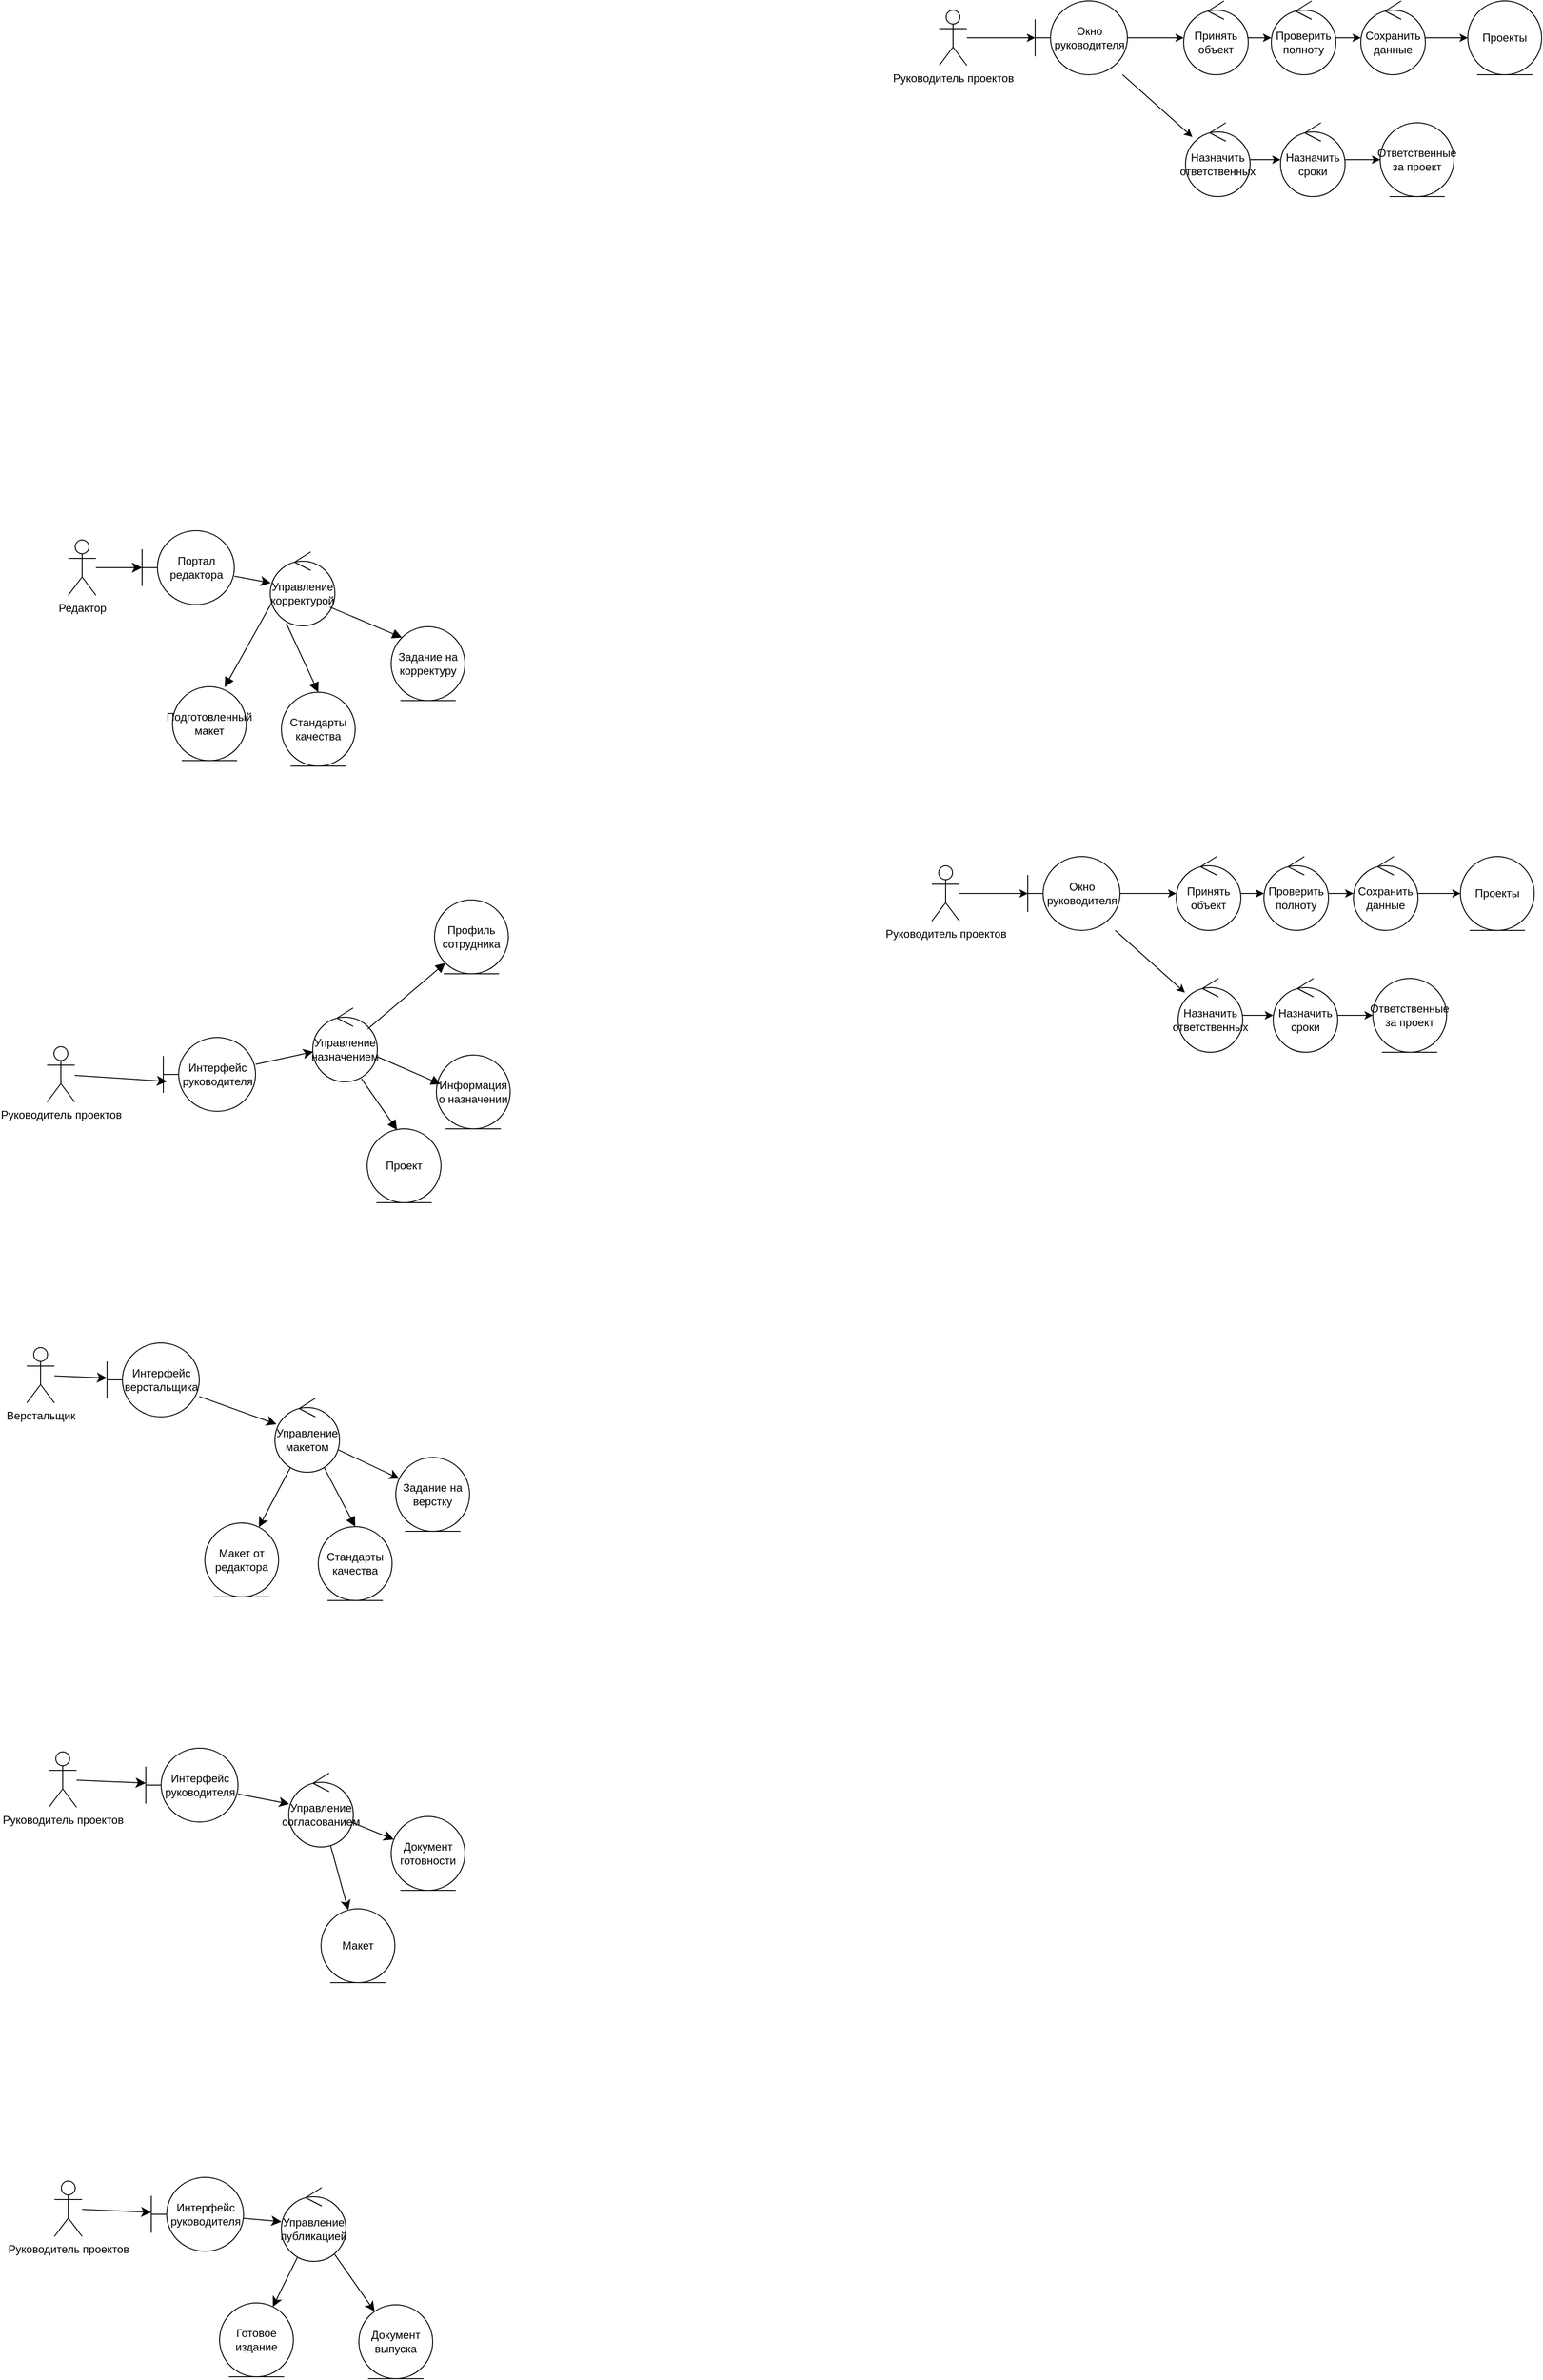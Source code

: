 <mxfile version="28.2.8">
  <diagram name="Страница — 1" id="Dmy3EzZyg0OEUsTDQze_">
    <mxGraphModel dx="2003" dy="1431" grid="0" gridSize="10" guides="1" tooltips="1" connect="1" arrows="1" fold="1" page="0" pageScale="1" pageWidth="827" pageHeight="1169" math="0" shadow="0">
      <root>
        <mxCell id="0" />
        <mxCell id="1" parent="0" />
        <mxCell id="BKL7hSzqMID5r5h3rCaM-19" value="" style="edgeStyle=none;curved=1;rounded=0;orthogonalLoop=1;jettySize=auto;html=1;fontSize=12;startSize=8;endSize=8;" parent="1" source="BKL7hSzqMID5r5h3rCaM-2" target="BKL7hSzqMID5r5h3rCaM-17" edge="1">
          <mxGeometry relative="1" as="geometry" />
        </mxCell>
        <mxCell id="BKL7hSzqMID5r5h3rCaM-2" value="Портал редактора" style="shape=umlBoundary;whiteSpace=wrap;html=1;" parent="1" vertex="1">
          <mxGeometry x="-118" y="265" width="100" height="80" as="geometry" />
        </mxCell>
        <mxCell id="BKL7hSzqMID5r5h3rCaM-32" value="" style="edgeStyle=none;curved=1;rounded=0;orthogonalLoop=1;jettySize=auto;html=1;fontSize=12;startSize=8;endSize=8;" parent="1" source="BKL7hSzqMID5r5h3rCaM-3" target="BKL7hSzqMID5r5h3rCaM-31" edge="1">
          <mxGeometry relative="1" as="geometry" />
        </mxCell>
        <mxCell id="BKL7hSzqMID5r5h3rCaM-3" value="Интерфейс руководителя" style="shape=umlBoundary;whiteSpace=wrap;html=1;" parent="1" vertex="1">
          <mxGeometry x="-95" y="814" width="100" height="80" as="geometry" />
        </mxCell>
        <mxCell id="BKL7hSzqMID5r5h3rCaM-12" value="" style="edgeStyle=none;curved=1;rounded=0;orthogonalLoop=1;jettySize=auto;html=1;fontSize=12;startSize=8;endSize=8;" parent="1" source="BKL7hSzqMID5r5h3rCaM-8" target="BKL7hSzqMID5r5h3rCaM-2" edge="1">
          <mxGeometry relative="1" as="geometry" />
        </mxCell>
        <mxCell id="BKL7hSzqMID5r5h3rCaM-8" value="Редактор" style="shape=umlActor;verticalLabelPosition=bottom;verticalAlign=top;html=1;" parent="1" vertex="1">
          <mxGeometry x="-198" y="275" width="30" height="60" as="geometry" />
        </mxCell>
        <mxCell id="BKL7hSzqMID5r5h3rCaM-16" value="" style="edgeStyle=none;curved=1;rounded=0;orthogonalLoop=1;jettySize=auto;html=1;fontSize=12;startSize=8;endSize=8;" parent="1" source="BKL7hSzqMID5r5h3rCaM-9" target="BKL7hSzqMID5r5h3rCaM-15" edge="1">
          <mxGeometry relative="1" as="geometry" />
        </mxCell>
        <mxCell id="BKL7hSzqMID5r5h3rCaM-9" value="Верстальщик" style="shape=umlActor;verticalLabelPosition=bottom;verticalAlign=top;html=1;" parent="1" vertex="1">
          <mxGeometry x="-243" y="1150" width="30" height="60" as="geometry" />
        </mxCell>
        <mxCell id="BKL7hSzqMID5r5h3rCaM-14" value="" style="edgeStyle=none;curved=1;rounded=0;orthogonalLoop=1;jettySize=auto;html=1;fontSize=12;startSize=8;endSize=8;entryX=0.04;entryY=0.595;entryDx=0;entryDy=0;entryPerimeter=0;" parent="1" source="BKL7hSzqMID5r5h3rCaM-13" target="BKL7hSzqMID5r5h3rCaM-3" edge="1">
          <mxGeometry relative="1" as="geometry">
            <mxPoint x="-208.491" y="788" as="targetPoint" />
          </mxGeometry>
        </mxCell>
        <mxCell id="BKL7hSzqMID5r5h3rCaM-13" value="Руководитель проектов" style="shape=umlActor;verticalLabelPosition=bottom;verticalAlign=top;html=1;" parent="1" vertex="1">
          <mxGeometry x="-221" y="824" width="30" height="60" as="geometry" />
        </mxCell>
        <mxCell id="BKL7hSzqMID5r5h3rCaM-40" value="" style="edgeStyle=none;curved=1;rounded=0;orthogonalLoop=1;jettySize=auto;html=1;fontSize=12;startSize=8;endSize=8;" parent="1" source="BKL7hSzqMID5r5h3rCaM-15" target="BKL7hSzqMID5r5h3rCaM-18" edge="1">
          <mxGeometry relative="1" as="geometry" />
        </mxCell>
        <mxCell id="BKL7hSzqMID5r5h3rCaM-15" value="Интерфейс верстальщика" style="shape=umlBoundary;whiteSpace=wrap;html=1;" parent="1" vertex="1">
          <mxGeometry x="-156" y="1145" width="100" height="80" as="geometry" />
        </mxCell>
        <mxCell id="BKL7hSzqMID5r5h3rCaM-17" value="Управление корректурой" style="ellipse;shape=umlControl;whiteSpace=wrap;html=1;" parent="1" vertex="1">
          <mxGeometry x="21" y="288" width="70" height="80" as="geometry" />
        </mxCell>
        <mxCell id="BKL7hSzqMID5r5h3rCaM-46" value="" style="edgeStyle=none;curved=1;rounded=0;orthogonalLoop=1;jettySize=auto;html=1;fontSize=12;startSize=8;endSize=8;" parent="1" source="BKL7hSzqMID5r5h3rCaM-18" target="BKL7hSzqMID5r5h3rCaM-42" edge="1">
          <mxGeometry relative="1" as="geometry" />
        </mxCell>
        <mxCell id="BKL7hSzqMID5r5h3rCaM-47" value="" style="edgeStyle=none;curved=1;rounded=0;orthogonalLoop=1;jettySize=auto;html=1;fontSize=12;startSize=8;endSize=8;" parent="1" source="BKL7hSzqMID5r5h3rCaM-18" target="BKL7hSzqMID5r5h3rCaM-43" edge="1">
          <mxGeometry relative="1" as="geometry" />
        </mxCell>
        <mxCell id="BKL7hSzqMID5r5h3rCaM-18" value="Управление макетом" style="ellipse;shape=umlControl;whiteSpace=wrap;html=1;" parent="1" vertex="1">
          <mxGeometry x="26" y="1205" width="70" height="80" as="geometry" />
        </mxCell>
        <mxCell id="BKL7hSzqMID5r5h3rCaM-20" value="Стандарты качества" style="ellipse;shape=umlEntity;whiteSpace=wrap;html=1;" parent="1" vertex="1">
          <mxGeometry x="33" y="440" width="80" height="80" as="geometry" />
        </mxCell>
        <mxCell id="BKL7hSzqMID5r5h3rCaM-21" value="Подготовленный макет" style="ellipse;shape=umlEntity;whiteSpace=wrap;html=1;" parent="1" vertex="1">
          <mxGeometry x="-85" y="434" width="80" height="80" as="geometry" />
        </mxCell>
        <mxCell id="BKL7hSzqMID5r5h3rCaM-22" value="Задание на корректуру" style="ellipse;shape=umlEntity;whiteSpace=wrap;html=1;" parent="1" vertex="1">
          <mxGeometry x="152" y="369" width="80" height="80" as="geometry" />
        </mxCell>
        <mxCell id="BKL7hSzqMID5r5h3rCaM-23" value="" style="endArrow=block;endFill=1;html=1;align=left;verticalAlign=top;rounded=0;fontSize=12;startSize=8;endSize=8;exitX=0.922;exitY=0.746;exitDx=0;exitDy=0;exitPerimeter=0;entryX=0;entryY=0;entryDx=0;entryDy=0;" parent="1" source="BKL7hSzqMID5r5h3rCaM-17" target="BKL7hSzqMID5r5h3rCaM-22" edge="1">
          <mxGeometry x="-1" relative="1" as="geometry">
            <mxPoint x="101" y="552" as="sourcePoint" />
            <mxPoint x="261" y="552" as="targetPoint" />
          </mxGeometry>
        </mxCell>
        <mxCell id="BKL7hSzqMID5r5h3rCaM-25" value="" style="endArrow=block;endFill=1;html=1;align=left;verticalAlign=top;rounded=0;fontSize=12;startSize=8;endSize=8;exitX=0.248;exitY=0.967;exitDx=0;exitDy=0;exitPerimeter=0;entryX=0.5;entryY=0;entryDx=0;entryDy=0;" parent="1" source="BKL7hSzqMID5r5h3rCaM-17" target="BKL7hSzqMID5r5h3rCaM-20" edge="1">
          <mxGeometry x="-1" relative="1" as="geometry">
            <mxPoint x="82" y="416" as="sourcePoint" />
            <mxPoint x="128" y="471" as="targetPoint" />
            <mxPoint as="offset" />
          </mxGeometry>
        </mxCell>
        <mxCell id="BKL7hSzqMID5r5h3rCaM-27" value="" style="endArrow=block;endFill=1;html=1;align=left;verticalAlign=top;rounded=0;fontSize=12;startSize=8;endSize=8;exitX=0.032;exitY=0.672;exitDx=0;exitDy=0;exitPerimeter=0;entryX=0.707;entryY=0.006;entryDx=0;entryDy=0;entryPerimeter=0;" parent="1" source="BKL7hSzqMID5r5h3rCaM-17" target="BKL7hSzqMID5r5h3rCaM-21" edge="1">
          <mxGeometry x="-1" relative="1" as="geometry">
            <mxPoint x="-46" y="403" as="sourcePoint" />
            <mxPoint y="458" as="targetPoint" />
          </mxGeometry>
        </mxCell>
        <mxCell id="BKL7hSzqMID5r5h3rCaM-31" value="Управление назначением" style="ellipse;shape=umlControl;whiteSpace=wrap;html=1;" parent="1" vertex="1">
          <mxGeometry x="67" y="782" width="70" height="80" as="geometry" />
        </mxCell>
        <mxCell id="BKL7hSzqMID5r5h3rCaM-33" value="Информация о назначении" style="ellipse;shape=umlEntity;whiteSpace=wrap;html=1;" parent="1" vertex="1">
          <mxGeometry x="201" y="833" width="80" height="80" as="geometry" />
        </mxCell>
        <mxCell id="BKL7hSzqMID5r5h3rCaM-34" value="Проект" style="ellipse;shape=umlEntity;whiteSpace=wrap;html=1;" parent="1" vertex="1">
          <mxGeometry x="126" y="913" width="80" height="80" as="geometry" />
        </mxCell>
        <mxCell id="BKL7hSzqMID5r5h3rCaM-35" value="" style="endArrow=block;endFill=1;html=1;align=left;verticalAlign=top;rounded=0;fontSize=12;startSize=8;endSize=8;exitX=1.008;exitY=0.664;exitDx=0;exitDy=0;exitPerimeter=0;entryX=0.059;entryY=0.395;entryDx=0;entryDy=0;entryPerimeter=0;" parent="1" source="BKL7hSzqMID5r5h3rCaM-31" target="BKL7hSzqMID5r5h3rCaM-33" edge="1">
          <mxGeometry x="-1" relative="1" as="geometry">
            <mxPoint x="146" y="819.5" as="sourcePoint" />
            <mxPoint x="192" y="874.5" as="targetPoint" />
          </mxGeometry>
        </mxCell>
        <mxCell id="BKL7hSzqMID5r5h3rCaM-36" value="" style="endArrow=block;endFill=1;html=1;align=left;verticalAlign=top;rounded=0;fontSize=12;startSize=8;endSize=8;exitX=0.755;exitY=0.959;exitDx=0;exitDy=0;exitPerimeter=0;entryX=0.405;entryY=0.016;entryDx=0;entryDy=0;entryPerimeter=0;" parent="1" source="BKL7hSzqMID5r5h3rCaM-31" target="BKL7hSzqMID5r5h3rCaM-34" edge="1">
          <mxGeometry x="-1" relative="1" as="geometry">
            <mxPoint x="117" y="844" as="sourcePoint" />
            <mxPoint x="163" y="899" as="targetPoint" />
          </mxGeometry>
        </mxCell>
        <mxCell id="BKL7hSzqMID5r5h3rCaM-37" value="Профиль сотрудника" style="ellipse;shape=umlEntity;whiteSpace=wrap;html=1;" parent="1" vertex="1">
          <mxGeometry x="199" y="665" width="80" height="80" as="geometry" />
        </mxCell>
        <mxCell id="BKL7hSzqMID5r5h3rCaM-38" value="" style="endArrow=block;endFill=1;html=1;align=left;verticalAlign=top;rounded=0;fontSize=12;startSize=8;endSize=8;exitX=0.851;exitY=0.286;exitDx=0;exitDy=0;exitPerimeter=0;entryX=0;entryY=1;entryDx=0;entryDy=0;" parent="1" source="BKL7hSzqMID5r5h3rCaM-31" target="BKL7hSzqMID5r5h3rCaM-37" edge="1">
          <mxGeometry x="-1" relative="1" as="geometry">
            <mxPoint x="158" y="842" as="sourcePoint" />
            <mxPoint x="204" y="897" as="targetPoint" />
          </mxGeometry>
        </mxCell>
        <mxCell id="BKL7hSzqMID5r5h3rCaM-41" value="Стандарты качества" style="ellipse;shape=umlEntity;whiteSpace=wrap;html=1;" parent="1" vertex="1">
          <mxGeometry x="73" y="1344" width="80" height="80" as="geometry" />
        </mxCell>
        <mxCell id="BKL7hSzqMID5r5h3rCaM-42" value="Макет от редактора" style="ellipse;shape=umlEntity;whiteSpace=wrap;html=1;" parent="1" vertex="1">
          <mxGeometry x="-50" y="1340" width="80" height="80" as="geometry" />
        </mxCell>
        <mxCell id="BKL7hSzqMID5r5h3rCaM-43" value="Задание на верстку" style="ellipse;shape=umlEntity;whiteSpace=wrap;html=1;" parent="1" vertex="1">
          <mxGeometry x="157" y="1269" width="80" height="80" as="geometry" />
        </mxCell>
        <mxCell id="BKL7hSzqMID5r5h3rCaM-44" value="" style="endArrow=block;endFill=1;html=1;align=left;verticalAlign=top;rounded=0;fontSize=12;startSize=8;endSize=8;entryX=0.5;entryY=0;entryDx=0;entryDy=0;" parent="1" source="BKL7hSzqMID5r5h3rCaM-18" target="BKL7hSzqMID5r5h3rCaM-41" edge="1">
          <mxGeometry x="-1" relative="1" as="geometry">
            <mxPoint x="74" y="1285" as="sourcePoint" />
            <mxPoint x="164" y="1391" as="targetPoint" />
            <mxPoint as="offset" />
          </mxGeometry>
        </mxCell>
        <mxCell id="BKL7hSzqMID5r5h3rCaM-52" value="" style="edgeStyle=none;curved=1;rounded=0;orthogonalLoop=1;jettySize=auto;html=1;fontSize=12;startSize=8;endSize=8;" parent="1" source="BKL7hSzqMID5r5h3rCaM-48" target="BKL7hSzqMID5r5h3rCaM-51" edge="1">
          <mxGeometry relative="1" as="geometry" />
        </mxCell>
        <mxCell id="BKL7hSzqMID5r5h3rCaM-48" value="Руководитель проектов" style="shape=umlActor;verticalLabelPosition=bottom;verticalAlign=top;html=1;" parent="1" vertex="1">
          <mxGeometry x="-219" y="1588" width="30" height="60" as="geometry" />
        </mxCell>
        <mxCell id="BKL7hSzqMID5r5h3rCaM-58" value="" style="edgeStyle=none;curved=1;rounded=0;orthogonalLoop=1;jettySize=auto;html=1;fontSize=12;startSize=8;endSize=8;" parent="1" source="BKL7hSzqMID5r5h3rCaM-51" target="BKL7hSzqMID5r5h3rCaM-56" edge="1">
          <mxGeometry relative="1" as="geometry" />
        </mxCell>
        <mxCell id="BKL7hSzqMID5r5h3rCaM-51" value="Интерфейс руководителя" style="shape=umlBoundary;whiteSpace=wrap;html=1;" parent="1" vertex="1">
          <mxGeometry x="-114" y="1584" width="100" height="80" as="geometry" />
        </mxCell>
        <mxCell id="BKL7hSzqMID5r5h3rCaM-66" value="" style="edgeStyle=none;curved=1;rounded=0;orthogonalLoop=1;jettySize=auto;html=1;fontSize=12;startSize=8;endSize=8;" parent="1" source="BKL7hSzqMID5r5h3rCaM-56" target="BKL7hSzqMID5r5h3rCaM-61" edge="1">
          <mxGeometry relative="1" as="geometry" />
        </mxCell>
        <mxCell id="BKL7hSzqMID5r5h3rCaM-67" value="" style="edgeStyle=none;curved=1;rounded=0;orthogonalLoop=1;jettySize=auto;html=1;fontSize=12;startSize=8;endSize=8;" parent="1" source="BKL7hSzqMID5r5h3rCaM-56" target="BKL7hSzqMID5r5h3rCaM-60" edge="1">
          <mxGeometry relative="1" as="geometry" />
        </mxCell>
        <mxCell id="BKL7hSzqMID5r5h3rCaM-56" value="Управление согласованием" style="ellipse;shape=umlControl;whiteSpace=wrap;html=1;" parent="1" vertex="1">
          <mxGeometry x="41" y="1611" width="70" height="80" as="geometry" />
        </mxCell>
        <mxCell id="BKL7hSzqMID5r5h3rCaM-60" value="Документ готовности" style="ellipse;shape=umlEntity;whiteSpace=wrap;html=1;" parent="1" vertex="1">
          <mxGeometry x="152" y="1658" width="80" height="80" as="geometry" />
        </mxCell>
        <mxCell id="BKL7hSzqMID5r5h3rCaM-61" value="Макет" style="ellipse;shape=umlEntity;whiteSpace=wrap;html=1;" parent="1" vertex="1">
          <mxGeometry x="76" y="1758" width="80" height="80" as="geometry" />
        </mxCell>
        <mxCell id="BKL7hSzqMID5r5h3rCaM-68" value="" style="edgeStyle=none;curved=1;rounded=0;orthogonalLoop=1;jettySize=auto;html=1;fontSize=12;startSize=8;endSize=8;" parent="1" source="BKL7hSzqMID5r5h3rCaM-69" target="BKL7hSzqMID5r5h3rCaM-71" edge="1">
          <mxGeometry relative="1" as="geometry" />
        </mxCell>
        <mxCell id="BKL7hSzqMID5r5h3rCaM-69" value="Руководитель проектов" style="shape=umlActor;verticalLabelPosition=bottom;verticalAlign=top;html=1;" parent="1" vertex="1">
          <mxGeometry x="-213" y="2053" width="30" height="60" as="geometry" />
        </mxCell>
        <mxCell id="BKL7hSzqMID5r5h3rCaM-70" value="" style="edgeStyle=none;curved=1;rounded=0;orthogonalLoop=1;jettySize=auto;html=1;fontSize=12;startSize=8;endSize=8;" parent="1" source="BKL7hSzqMID5r5h3rCaM-71" target="BKL7hSzqMID5r5h3rCaM-74" edge="1">
          <mxGeometry relative="1" as="geometry" />
        </mxCell>
        <mxCell id="BKL7hSzqMID5r5h3rCaM-71" value="Интерфейс руководителя" style="shape=umlBoundary;whiteSpace=wrap;html=1;" parent="1" vertex="1">
          <mxGeometry x="-108" y="2049" width="100" height="80" as="geometry" />
        </mxCell>
        <mxCell id="BKL7hSzqMID5r5h3rCaM-72" value="" style="edgeStyle=none;curved=1;rounded=0;orthogonalLoop=1;jettySize=auto;html=1;fontSize=12;startSize=8;endSize=8;" parent="1" source="BKL7hSzqMID5r5h3rCaM-74" target="BKL7hSzqMID5r5h3rCaM-76" edge="1">
          <mxGeometry relative="1" as="geometry" />
        </mxCell>
        <mxCell id="BKL7hSzqMID5r5h3rCaM-73" value="" style="edgeStyle=none;curved=1;rounded=0;orthogonalLoop=1;jettySize=auto;html=1;fontSize=12;startSize=8;endSize=8;" parent="1" source="BKL7hSzqMID5r5h3rCaM-74" target="BKL7hSzqMID5r5h3rCaM-75" edge="1">
          <mxGeometry relative="1" as="geometry" />
        </mxCell>
        <mxCell id="BKL7hSzqMID5r5h3rCaM-74" value="Управление публикацией" style="ellipse;shape=umlControl;whiteSpace=wrap;html=1;" parent="1" vertex="1">
          <mxGeometry x="33" y="2060" width="70" height="80" as="geometry" />
        </mxCell>
        <mxCell id="BKL7hSzqMID5r5h3rCaM-75" value="Документ выпуска" style="ellipse;shape=umlEntity;whiteSpace=wrap;html=1;" parent="1" vertex="1">
          <mxGeometry x="117" y="2187" width="80" height="80" as="geometry" />
        </mxCell>
        <mxCell id="BKL7hSzqMID5r5h3rCaM-76" value="Готовое издание" style="ellipse;shape=umlEntity;whiteSpace=wrap;html=1;" parent="1" vertex="1">
          <mxGeometry x="-34" y="2185" width="80" height="80" as="geometry" />
        </mxCell>
        <mxCell id="clYEneUToOOTJ59yBloa-11" value="" style="edgeStyle=orthogonalEdgeStyle;rounded=0;orthogonalLoop=1;jettySize=auto;html=1;" parent="1" source="clYEneUToOOTJ59yBloa-1" target="clYEneUToOOTJ59yBloa-8" edge="1">
          <mxGeometry relative="1" as="geometry" />
        </mxCell>
        <mxCell id="clYEneUToOOTJ59yBloa-1" value="Принять объект" style="ellipse;shape=umlControl;whiteSpace=wrap;html=1;" parent="1" vertex="1">
          <mxGeometry x="1003" y="618" width="70" height="80" as="geometry" />
        </mxCell>
        <mxCell id="clYEneUToOOTJ59yBloa-6" value="" style="edgeStyle=orthogonalEdgeStyle;rounded=0;orthogonalLoop=1;jettySize=auto;html=1;" parent="1" source="clYEneUToOOTJ59yBloa-2" target="clYEneUToOOTJ59yBloa-3" edge="1">
          <mxGeometry relative="1" as="geometry" />
        </mxCell>
        <mxCell id="clYEneUToOOTJ59yBloa-2" value="Руководитель проектов" style="shape=umlActor;verticalLabelPosition=bottom;verticalAlign=top;html=1;" parent="1" vertex="1">
          <mxGeometry x="738" y="628" width="30" height="60" as="geometry" />
        </mxCell>
        <mxCell id="clYEneUToOOTJ59yBloa-7" value="" style="edgeStyle=orthogonalEdgeStyle;rounded=0;orthogonalLoop=1;jettySize=auto;html=1;" parent="1" source="clYEneUToOOTJ59yBloa-3" target="clYEneUToOOTJ59yBloa-1" edge="1">
          <mxGeometry relative="1" as="geometry" />
        </mxCell>
        <mxCell id="hmrP-TAmWbnBBcYWX02s-4" value="" style="rounded=0;orthogonalLoop=1;jettySize=auto;html=1;" edge="1" parent="1" source="clYEneUToOOTJ59yBloa-3" target="hmrP-TAmWbnBBcYWX02s-1">
          <mxGeometry relative="1" as="geometry" />
        </mxCell>
        <mxCell id="clYEneUToOOTJ59yBloa-3" value="Окно руководителя" style="shape=umlBoundary;whiteSpace=wrap;html=1;" parent="1" vertex="1">
          <mxGeometry x="842" y="618" width="100" height="80" as="geometry" />
        </mxCell>
        <mxCell id="clYEneUToOOTJ59yBloa-12" value="" style="edgeStyle=orthogonalEdgeStyle;rounded=0;orthogonalLoop=1;jettySize=auto;html=1;" parent="1" source="clYEneUToOOTJ59yBloa-8" target="clYEneUToOOTJ59yBloa-10" edge="1">
          <mxGeometry relative="1" as="geometry" />
        </mxCell>
        <mxCell id="clYEneUToOOTJ59yBloa-8" value="Проверить полноту" style="ellipse;shape=umlControl;whiteSpace=wrap;html=1;" parent="1" vertex="1">
          <mxGeometry x="1098" y="618" width="70" height="80" as="geometry" />
        </mxCell>
        <mxCell id="clYEneUToOOTJ59yBloa-14" value="" style="edgeStyle=orthogonalEdgeStyle;rounded=0;orthogonalLoop=1;jettySize=auto;html=1;" parent="1" source="clYEneUToOOTJ59yBloa-10" target="clYEneUToOOTJ59yBloa-13" edge="1">
          <mxGeometry relative="1" as="geometry" />
        </mxCell>
        <mxCell id="clYEneUToOOTJ59yBloa-10" value="Сохранить данные" style="ellipse;shape=umlControl;whiteSpace=wrap;html=1;" parent="1" vertex="1">
          <mxGeometry x="1195" y="618" width="70" height="80" as="geometry" />
        </mxCell>
        <mxCell id="clYEneUToOOTJ59yBloa-13" value="Проекты" style="ellipse;shape=umlEntity;whiteSpace=wrap;html=1;" parent="1" vertex="1">
          <mxGeometry x="1311" y="618" width="80" height="80" as="geometry" />
        </mxCell>
        <mxCell id="hmrP-TAmWbnBBcYWX02s-5" value="" style="edgeStyle=orthogonalEdgeStyle;rounded=0;orthogonalLoop=1;jettySize=auto;html=1;" edge="1" parent="1" source="hmrP-TAmWbnBBcYWX02s-1" target="hmrP-TAmWbnBBcYWX02s-2">
          <mxGeometry relative="1" as="geometry" />
        </mxCell>
        <mxCell id="hmrP-TAmWbnBBcYWX02s-1" value="Назначить ответственных" style="ellipse;shape=umlControl;whiteSpace=wrap;html=1;" vertex="1" parent="1">
          <mxGeometry x="1005" y="750" width="70" height="80" as="geometry" />
        </mxCell>
        <mxCell id="hmrP-TAmWbnBBcYWX02s-6" value="" style="edgeStyle=orthogonalEdgeStyle;rounded=0;orthogonalLoop=1;jettySize=auto;html=1;" edge="1" parent="1" source="hmrP-TAmWbnBBcYWX02s-2" target="hmrP-TAmWbnBBcYWX02s-3">
          <mxGeometry relative="1" as="geometry" />
        </mxCell>
        <mxCell id="hmrP-TAmWbnBBcYWX02s-2" value="Назначить сроки" style="ellipse;shape=umlControl;whiteSpace=wrap;html=1;" vertex="1" parent="1">
          <mxGeometry x="1108" y="750" width="70" height="80" as="geometry" />
        </mxCell>
        <mxCell id="hmrP-TAmWbnBBcYWX02s-3" value="Ответственные за проект" style="ellipse;shape=umlEntity;whiteSpace=wrap;html=1;" vertex="1" parent="1">
          <mxGeometry x="1216" y="750" width="80" height="80" as="geometry" />
        </mxCell>
        <mxCell id="hmrP-TAmWbnBBcYWX02s-7" value="" style="edgeStyle=orthogonalEdgeStyle;rounded=0;orthogonalLoop=1;jettySize=auto;html=1;" edge="1" parent="1" source="hmrP-TAmWbnBBcYWX02s-8" target="hmrP-TAmWbnBBcYWX02s-15">
          <mxGeometry relative="1" as="geometry" />
        </mxCell>
        <mxCell id="hmrP-TAmWbnBBcYWX02s-8" value="Принять объект" style="ellipse;shape=umlControl;whiteSpace=wrap;html=1;" vertex="1" parent="1">
          <mxGeometry x="1011" y="-309" width="70" height="80" as="geometry" />
        </mxCell>
        <mxCell id="hmrP-TAmWbnBBcYWX02s-9" value="" style="edgeStyle=orthogonalEdgeStyle;rounded=0;orthogonalLoop=1;jettySize=auto;html=1;" edge="1" parent="1" source="hmrP-TAmWbnBBcYWX02s-10" target="hmrP-TAmWbnBBcYWX02s-13">
          <mxGeometry relative="1" as="geometry" />
        </mxCell>
        <mxCell id="hmrP-TAmWbnBBcYWX02s-10" value="Руководитель проектов" style="shape=umlActor;verticalLabelPosition=bottom;verticalAlign=top;html=1;" vertex="1" parent="1">
          <mxGeometry x="746" y="-299" width="30" height="60" as="geometry" />
        </mxCell>
        <mxCell id="hmrP-TAmWbnBBcYWX02s-11" value="" style="edgeStyle=orthogonalEdgeStyle;rounded=0;orthogonalLoop=1;jettySize=auto;html=1;" edge="1" parent="1" source="hmrP-TAmWbnBBcYWX02s-13" target="hmrP-TAmWbnBBcYWX02s-8">
          <mxGeometry relative="1" as="geometry" />
        </mxCell>
        <mxCell id="hmrP-TAmWbnBBcYWX02s-12" value="" style="rounded=0;orthogonalLoop=1;jettySize=auto;html=1;" edge="1" parent="1" source="hmrP-TAmWbnBBcYWX02s-13" target="hmrP-TAmWbnBBcYWX02s-20">
          <mxGeometry relative="1" as="geometry" />
        </mxCell>
        <mxCell id="hmrP-TAmWbnBBcYWX02s-13" value="Окно руководителя" style="shape=umlBoundary;whiteSpace=wrap;html=1;" vertex="1" parent="1">
          <mxGeometry x="850" y="-309" width="100" height="80" as="geometry" />
        </mxCell>
        <mxCell id="hmrP-TAmWbnBBcYWX02s-14" value="" style="edgeStyle=orthogonalEdgeStyle;rounded=0;orthogonalLoop=1;jettySize=auto;html=1;" edge="1" parent="1" source="hmrP-TAmWbnBBcYWX02s-15" target="hmrP-TAmWbnBBcYWX02s-17">
          <mxGeometry relative="1" as="geometry" />
        </mxCell>
        <mxCell id="hmrP-TAmWbnBBcYWX02s-15" value="Проверить полноту" style="ellipse;shape=umlControl;whiteSpace=wrap;html=1;" vertex="1" parent="1">
          <mxGeometry x="1106" y="-309" width="70" height="80" as="geometry" />
        </mxCell>
        <mxCell id="hmrP-TAmWbnBBcYWX02s-16" value="" style="edgeStyle=orthogonalEdgeStyle;rounded=0;orthogonalLoop=1;jettySize=auto;html=1;" edge="1" parent="1" source="hmrP-TAmWbnBBcYWX02s-17" target="hmrP-TAmWbnBBcYWX02s-18">
          <mxGeometry relative="1" as="geometry" />
        </mxCell>
        <mxCell id="hmrP-TAmWbnBBcYWX02s-17" value="Сохранить данные" style="ellipse;shape=umlControl;whiteSpace=wrap;html=1;" vertex="1" parent="1">
          <mxGeometry x="1203" y="-309" width="70" height="80" as="geometry" />
        </mxCell>
        <mxCell id="hmrP-TAmWbnBBcYWX02s-18" value="Проекты" style="ellipse;shape=umlEntity;whiteSpace=wrap;html=1;" vertex="1" parent="1">
          <mxGeometry x="1319" y="-309" width="80" height="80" as="geometry" />
        </mxCell>
        <mxCell id="hmrP-TAmWbnBBcYWX02s-19" value="" style="edgeStyle=orthogonalEdgeStyle;rounded=0;orthogonalLoop=1;jettySize=auto;html=1;" edge="1" parent="1" source="hmrP-TAmWbnBBcYWX02s-20" target="hmrP-TAmWbnBBcYWX02s-22">
          <mxGeometry relative="1" as="geometry" />
        </mxCell>
        <mxCell id="hmrP-TAmWbnBBcYWX02s-20" value="Назначить ответственных" style="ellipse;shape=umlControl;whiteSpace=wrap;html=1;" vertex="1" parent="1">
          <mxGeometry x="1013" y="-177" width="70" height="80" as="geometry" />
        </mxCell>
        <mxCell id="hmrP-TAmWbnBBcYWX02s-21" value="" style="edgeStyle=orthogonalEdgeStyle;rounded=0;orthogonalLoop=1;jettySize=auto;html=1;" edge="1" parent="1" source="hmrP-TAmWbnBBcYWX02s-22" target="hmrP-TAmWbnBBcYWX02s-23">
          <mxGeometry relative="1" as="geometry" />
        </mxCell>
        <mxCell id="hmrP-TAmWbnBBcYWX02s-22" value="Назначить сроки" style="ellipse;shape=umlControl;whiteSpace=wrap;html=1;" vertex="1" parent="1">
          <mxGeometry x="1116" y="-177" width="70" height="80" as="geometry" />
        </mxCell>
        <mxCell id="hmrP-TAmWbnBBcYWX02s-23" value="Ответственные за проект" style="ellipse;shape=umlEntity;whiteSpace=wrap;html=1;" vertex="1" parent="1">
          <mxGeometry x="1224" y="-177" width="80" height="80" as="geometry" />
        </mxCell>
      </root>
    </mxGraphModel>
  </diagram>
</mxfile>

